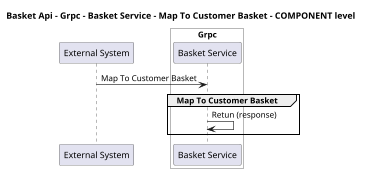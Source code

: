 @startuml
skinparam dpi 60

title Basket Api - Grpc - Basket Service - Map To Customer Basket - COMPONENT level

participant "External System" as C4InterFlow.SoftwareSystems.ExternalSystem

box "Basket Api" #White

    
box "Grpc" #White

    participant "Basket Service" as dotnet.eShop.Architecture.SoftwareSystems.BasketApi.Containers.Grpc.Components.BasketService
end box

end box


C4InterFlow.SoftwareSystems.ExternalSystem -> dotnet.eShop.Architecture.SoftwareSystems.BasketApi.Containers.Grpc.Components.BasketService : Map To Customer Basket
group Map To Customer Basket
dotnet.eShop.Architecture.SoftwareSystems.BasketApi.Containers.Grpc.Components.BasketService -> dotnet.eShop.Architecture.SoftwareSystems.BasketApi.Containers.Grpc.Components.BasketService : Retun (response)
end


@enduml
